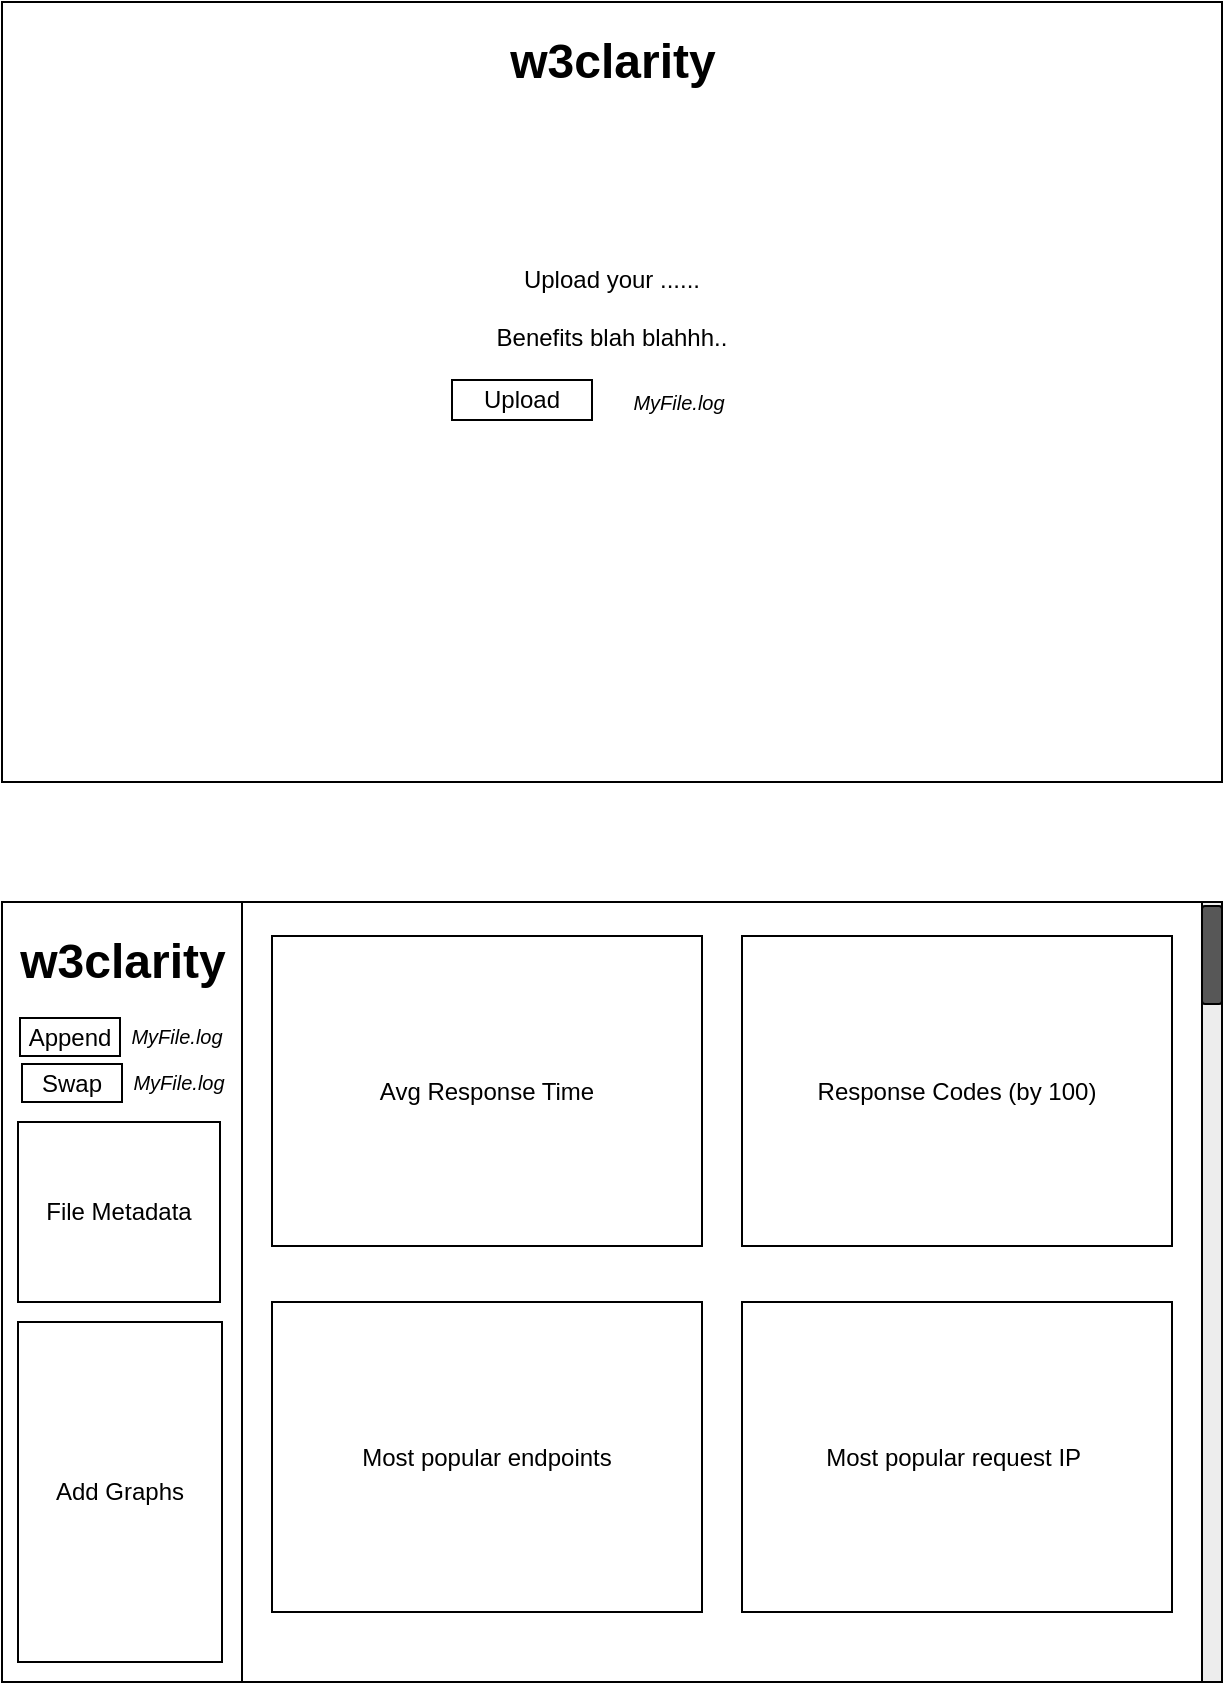<mxfile version="28.1.2">
  <diagram name="Page-1" id="7nGrxD97ZrZrXiiVN5uT">
    <mxGraphModel dx="2316" dy="1189" grid="1" gridSize="10" guides="1" tooltips="1" connect="1" arrows="1" fold="1" page="1" pageScale="1" pageWidth="850" pageHeight="1100" math="0" shadow="0">
      <root>
        <mxCell id="0" />
        <mxCell id="1" parent="0" />
        <mxCell id="D5IQ92e4jXsZk3H6eTiw-1" value="" style="rounded=0;whiteSpace=wrap;html=1;movable=0;resizable=0;rotatable=0;deletable=0;editable=0;locked=1;connectable=0;" vertex="1" parent="1">
          <mxGeometry x="120" y="50" width="610" height="390" as="geometry" />
        </mxCell>
        <mxCell id="D5IQ92e4jXsZk3H6eTiw-2" value="" style="rounded=0;whiteSpace=wrap;html=1;movable=0;resizable=0;rotatable=0;deletable=0;editable=0;locked=1;connectable=0;" vertex="1" parent="1">
          <mxGeometry x="120" y="500" width="610" height="390" as="geometry" />
        </mxCell>
        <mxCell id="D5IQ92e4jXsZk3H6eTiw-3" value="w3clarity" style="text;strokeColor=none;fillColor=none;html=1;fontSize=24;fontStyle=1;verticalAlign=middle;align=center;" vertex="1" parent="1">
          <mxGeometry x="375" y="60" width="100" height="40" as="geometry" />
        </mxCell>
        <mxCell id="D5IQ92e4jXsZk3H6eTiw-4" value="&lt;div&gt;Upload your ......&lt;br&gt;&lt;br&gt;Benefits blah blahhh..&lt;/div&gt;&lt;div&gt;&lt;br&gt;&lt;/div&gt;" style="text;strokeColor=none;fillColor=none;html=1;whiteSpace=wrap;verticalAlign=middle;overflow=hidden;align=center;" vertex="1" parent="1">
          <mxGeometry x="365" y="170" width="120" height="80" as="geometry" />
        </mxCell>
        <mxCell id="D5IQ92e4jXsZk3H6eTiw-6" value="Upload" style="rounded=0;whiteSpace=wrap;html=1;" vertex="1" parent="1">
          <mxGeometry x="345" y="239" width="70" height="20" as="geometry" />
        </mxCell>
        <mxCell id="D5IQ92e4jXsZk3H6eTiw-7" style="edgeStyle=orthogonalEdgeStyle;rounded=0;orthogonalLoop=1;jettySize=auto;html=1;exitX=0.5;exitY=1;exitDx=0;exitDy=0;" edge="1" parent="1">
          <mxGeometry relative="1" as="geometry">
            <mxPoint x="380" y="260.0" as="sourcePoint" />
            <mxPoint x="380" y="260.0" as="targetPoint" />
          </mxGeometry>
        </mxCell>
        <mxCell id="D5IQ92e4jXsZk3H6eTiw-10" value="" style="rounded=0;whiteSpace=wrap;html=1;movable=0;resizable=0;rotatable=0;deletable=0;editable=0;locked=1;connectable=0;" vertex="1" parent="1">
          <mxGeometry x="120" y="500" width="120" height="390" as="geometry" />
        </mxCell>
        <mxCell id="D5IQ92e4jXsZk3H6eTiw-9" value="w3clarity" style="text;strokeColor=none;fillColor=none;html=1;fontSize=24;fontStyle=1;verticalAlign=middle;align=center;" vertex="1" parent="1">
          <mxGeometry x="130" y="510" width="100" height="40" as="geometry" />
        </mxCell>
        <mxCell id="D5IQ92e4jXsZk3H6eTiw-11" value="MyFile.log" style="text;strokeColor=none;fillColor=none;html=1;fontSize=10;fontStyle=2;verticalAlign=middle;align=center;" vertex="1" parent="1">
          <mxGeometry x="415" y="239" width="85" height="21" as="geometry" />
        </mxCell>
        <mxCell id="D5IQ92e4jXsZk3H6eTiw-15" value="Append" style="rounded=0;whiteSpace=wrap;html=1;" vertex="1" parent="1">
          <mxGeometry x="129" y="558" width="50" height="19" as="geometry" />
        </mxCell>
        <mxCell id="D5IQ92e4jXsZk3H6eTiw-16" style="edgeStyle=orthogonalEdgeStyle;rounded=0;orthogonalLoop=1;jettySize=auto;html=1;exitX=0.5;exitY=1;exitDx=0;exitDy=0;" edge="1" parent="1">
          <mxGeometry relative="1" as="geometry">
            <mxPoint x="164" y="579.0" as="sourcePoint" />
            <mxPoint x="164" y="579.0" as="targetPoint" />
          </mxGeometry>
        </mxCell>
        <mxCell id="D5IQ92e4jXsZk3H6eTiw-17" value="MyFile.log" style="text;strokeColor=none;fillColor=none;html=1;fontSize=10;fontStyle=2;verticalAlign=middle;align=center;" vertex="1" parent="1">
          <mxGeometry x="185" y="557" width="44" height="20" as="geometry" />
        </mxCell>
        <mxCell id="D5IQ92e4jXsZk3H6eTiw-19" value="Swap" style="rounded=0;whiteSpace=wrap;html=1;" vertex="1" parent="1">
          <mxGeometry x="130" y="581" width="50" height="19" as="geometry" />
        </mxCell>
        <mxCell id="D5IQ92e4jXsZk3H6eTiw-20" style="edgeStyle=orthogonalEdgeStyle;rounded=0;orthogonalLoop=1;jettySize=auto;html=1;exitX=0.5;exitY=1;exitDx=0;exitDy=0;" edge="1" parent="1">
          <mxGeometry relative="1" as="geometry">
            <mxPoint x="165" y="602.0" as="sourcePoint" />
            <mxPoint x="165" y="602.0" as="targetPoint" />
          </mxGeometry>
        </mxCell>
        <mxCell id="D5IQ92e4jXsZk3H6eTiw-21" value="MyFile.log" style="text;strokeColor=none;fillColor=none;html=1;fontSize=10;fontStyle=2;verticalAlign=middle;align=center;" vertex="1" parent="1">
          <mxGeometry x="186" y="580" width="44" height="20" as="geometry" />
        </mxCell>
        <mxCell id="D5IQ92e4jXsZk3H6eTiw-23" value="File Metadata" style="rounded=0;whiteSpace=wrap;html=1;" vertex="1" parent="1">
          <mxGeometry x="128" y="610" width="101" height="90" as="geometry" />
        </mxCell>
        <mxCell id="D5IQ92e4jXsZk3H6eTiw-24" value="Add Graphs" style="rounded=0;whiteSpace=wrap;html=1;" vertex="1" parent="1">
          <mxGeometry x="128" y="710" width="102" height="170" as="geometry" />
        </mxCell>
        <mxCell id="D5IQ92e4jXsZk3H6eTiw-25" value="Avg Response Time" style="rounded=0;whiteSpace=wrap;html=1;" vertex="1" parent="1">
          <mxGeometry x="255" y="517" width="215" height="155" as="geometry" />
        </mxCell>
        <mxCell id="D5IQ92e4jXsZk3H6eTiw-26" value="Response Codes (by 100)" style="rounded=0;whiteSpace=wrap;html=1;" vertex="1" parent="1">
          <mxGeometry x="490" y="517" width="215" height="155" as="geometry" />
        </mxCell>
        <mxCell id="D5IQ92e4jXsZk3H6eTiw-27" value="Most popular endpoints" style="rounded=0;whiteSpace=wrap;html=1;" vertex="1" parent="1">
          <mxGeometry x="255" y="700" width="215" height="155" as="geometry" />
        </mxCell>
        <mxCell id="D5IQ92e4jXsZk3H6eTiw-28" value="Most popular request IP&amp;nbsp;" style="rounded=0;whiteSpace=wrap;html=1;" vertex="1" parent="1">
          <mxGeometry x="490" y="700" width="215" height="155" as="geometry" />
        </mxCell>
        <mxCell id="D5IQ92e4jXsZk3H6eTiw-29" value="" style="rounded=0;whiteSpace=wrap;html=1;fillColor=light-dark(#ededed, #ededed);" vertex="1" parent="1">
          <mxGeometry x="720" y="500" width="10" height="390" as="geometry" />
        </mxCell>
        <mxCell id="D5IQ92e4jXsZk3H6eTiw-30" value="" style="rounded=1;whiteSpace=wrap;html=1;gradientColor=none;fillStyle=solid;fillColor=light-dark(#575757, #ededed);" vertex="1" parent="1">
          <mxGeometry x="720" y="502" width="10" height="49" as="geometry" />
        </mxCell>
      </root>
    </mxGraphModel>
  </diagram>
</mxfile>
